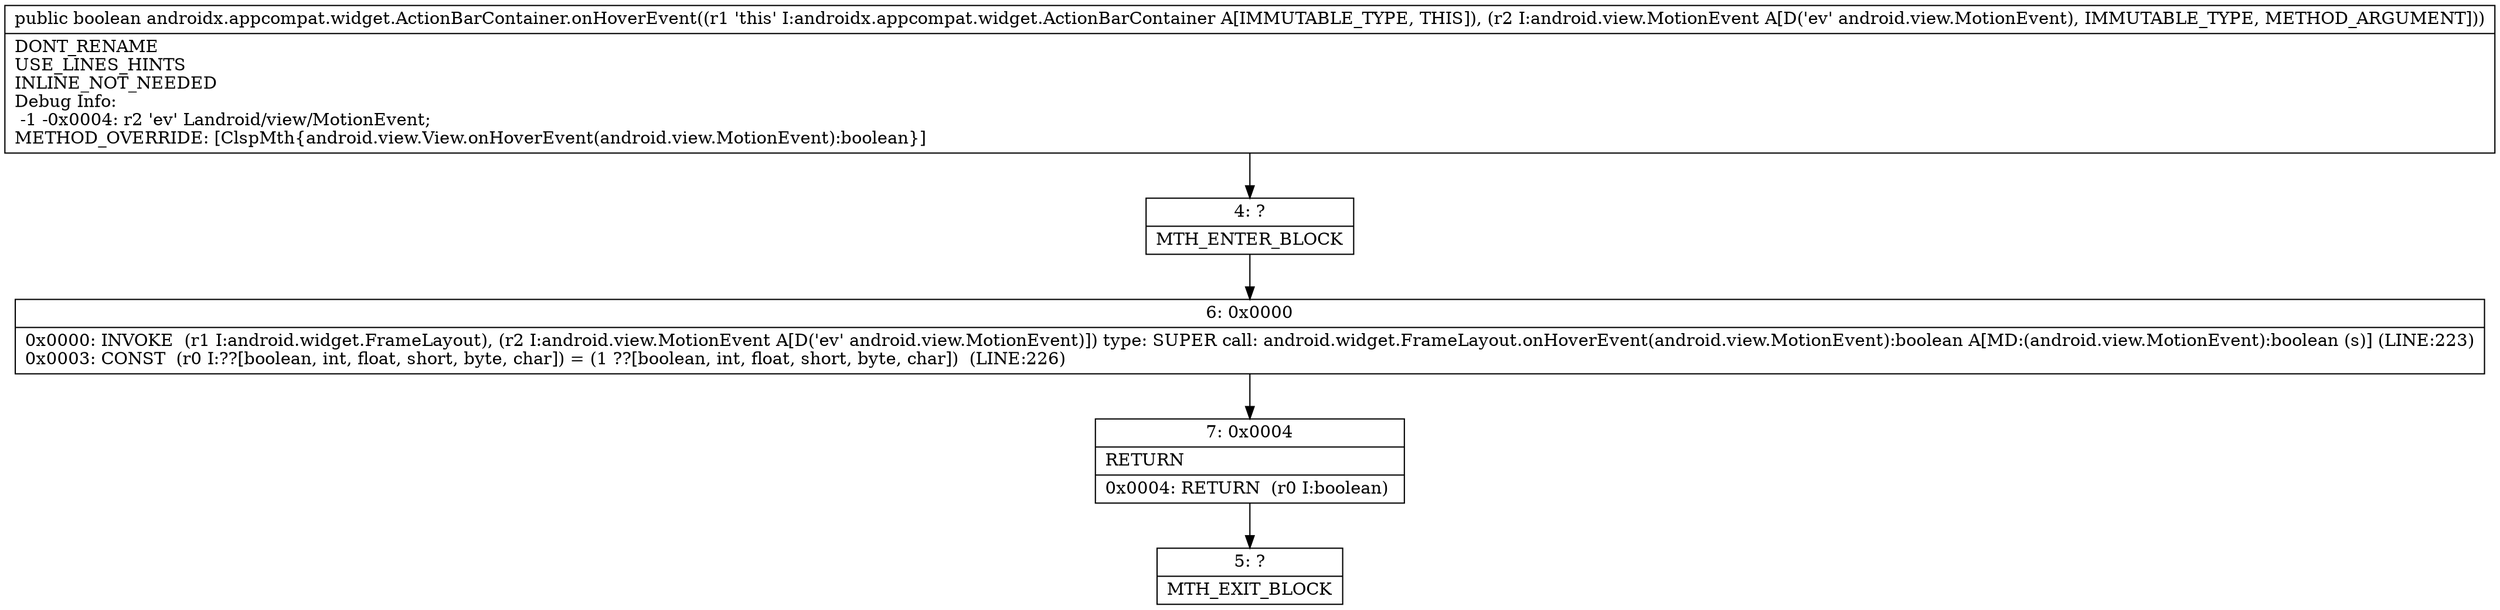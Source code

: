 digraph "CFG forandroidx.appcompat.widget.ActionBarContainer.onHoverEvent(Landroid\/view\/MotionEvent;)Z" {
Node_4 [shape=record,label="{4\:\ ?|MTH_ENTER_BLOCK\l}"];
Node_6 [shape=record,label="{6\:\ 0x0000|0x0000: INVOKE  (r1 I:android.widget.FrameLayout), (r2 I:android.view.MotionEvent A[D('ev' android.view.MotionEvent)]) type: SUPER call: android.widget.FrameLayout.onHoverEvent(android.view.MotionEvent):boolean A[MD:(android.view.MotionEvent):boolean (s)] (LINE:223)\l0x0003: CONST  (r0 I:??[boolean, int, float, short, byte, char]) = (1 ??[boolean, int, float, short, byte, char])  (LINE:226)\l}"];
Node_7 [shape=record,label="{7\:\ 0x0004|RETURN\l|0x0004: RETURN  (r0 I:boolean) \l}"];
Node_5 [shape=record,label="{5\:\ ?|MTH_EXIT_BLOCK\l}"];
MethodNode[shape=record,label="{public boolean androidx.appcompat.widget.ActionBarContainer.onHoverEvent((r1 'this' I:androidx.appcompat.widget.ActionBarContainer A[IMMUTABLE_TYPE, THIS]), (r2 I:android.view.MotionEvent A[D('ev' android.view.MotionEvent), IMMUTABLE_TYPE, METHOD_ARGUMENT]))  | DONT_RENAME\lUSE_LINES_HINTS\lINLINE_NOT_NEEDED\lDebug Info:\l  \-1 \-0x0004: r2 'ev' Landroid\/view\/MotionEvent;\lMETHOD_OVERRIDE: [ClspMth\{android.view.View.onHoverEvent(android.view.MotionEvent):boolean\}]\l}"];
MethodNode -> Node_4;Node_4 -> Node_6;
Node_6 -> Node_7;
Node_7 -> Node_5;
}


